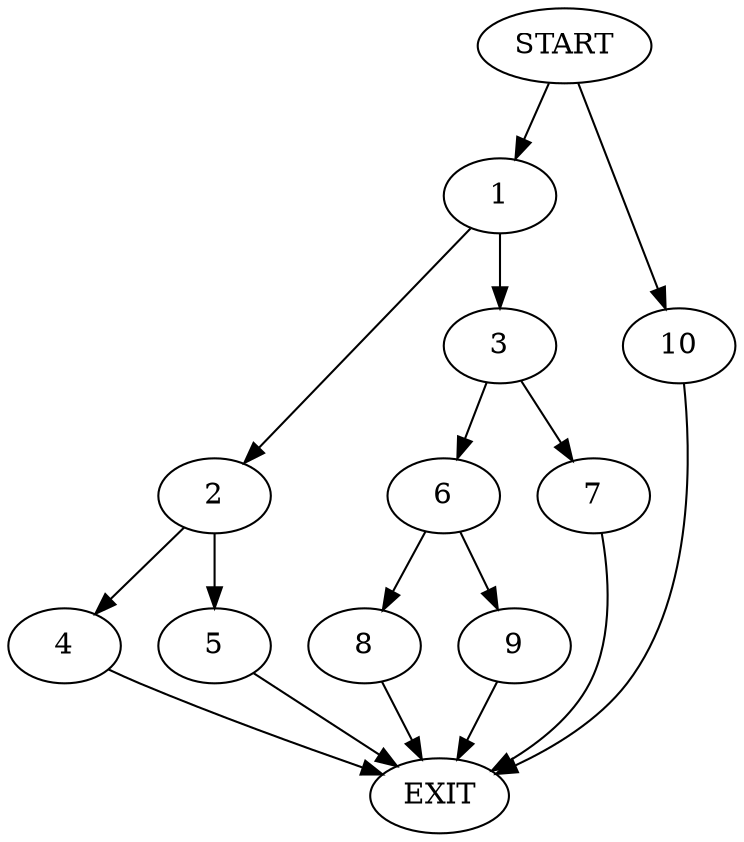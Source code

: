 digraph {
0 [label="START"]
11 [label="EXIT"]
0 -> 1
1 -> 2
1 -> 3
2 -> 4
2 -> 5
3 -> 6
3 -> 7
5 -> 11
4 -> 11
7 -> 11
6 -> 8
6 -> 9
8 -> 11
9 -> 11
0 -> 10
10 -> 11
}
